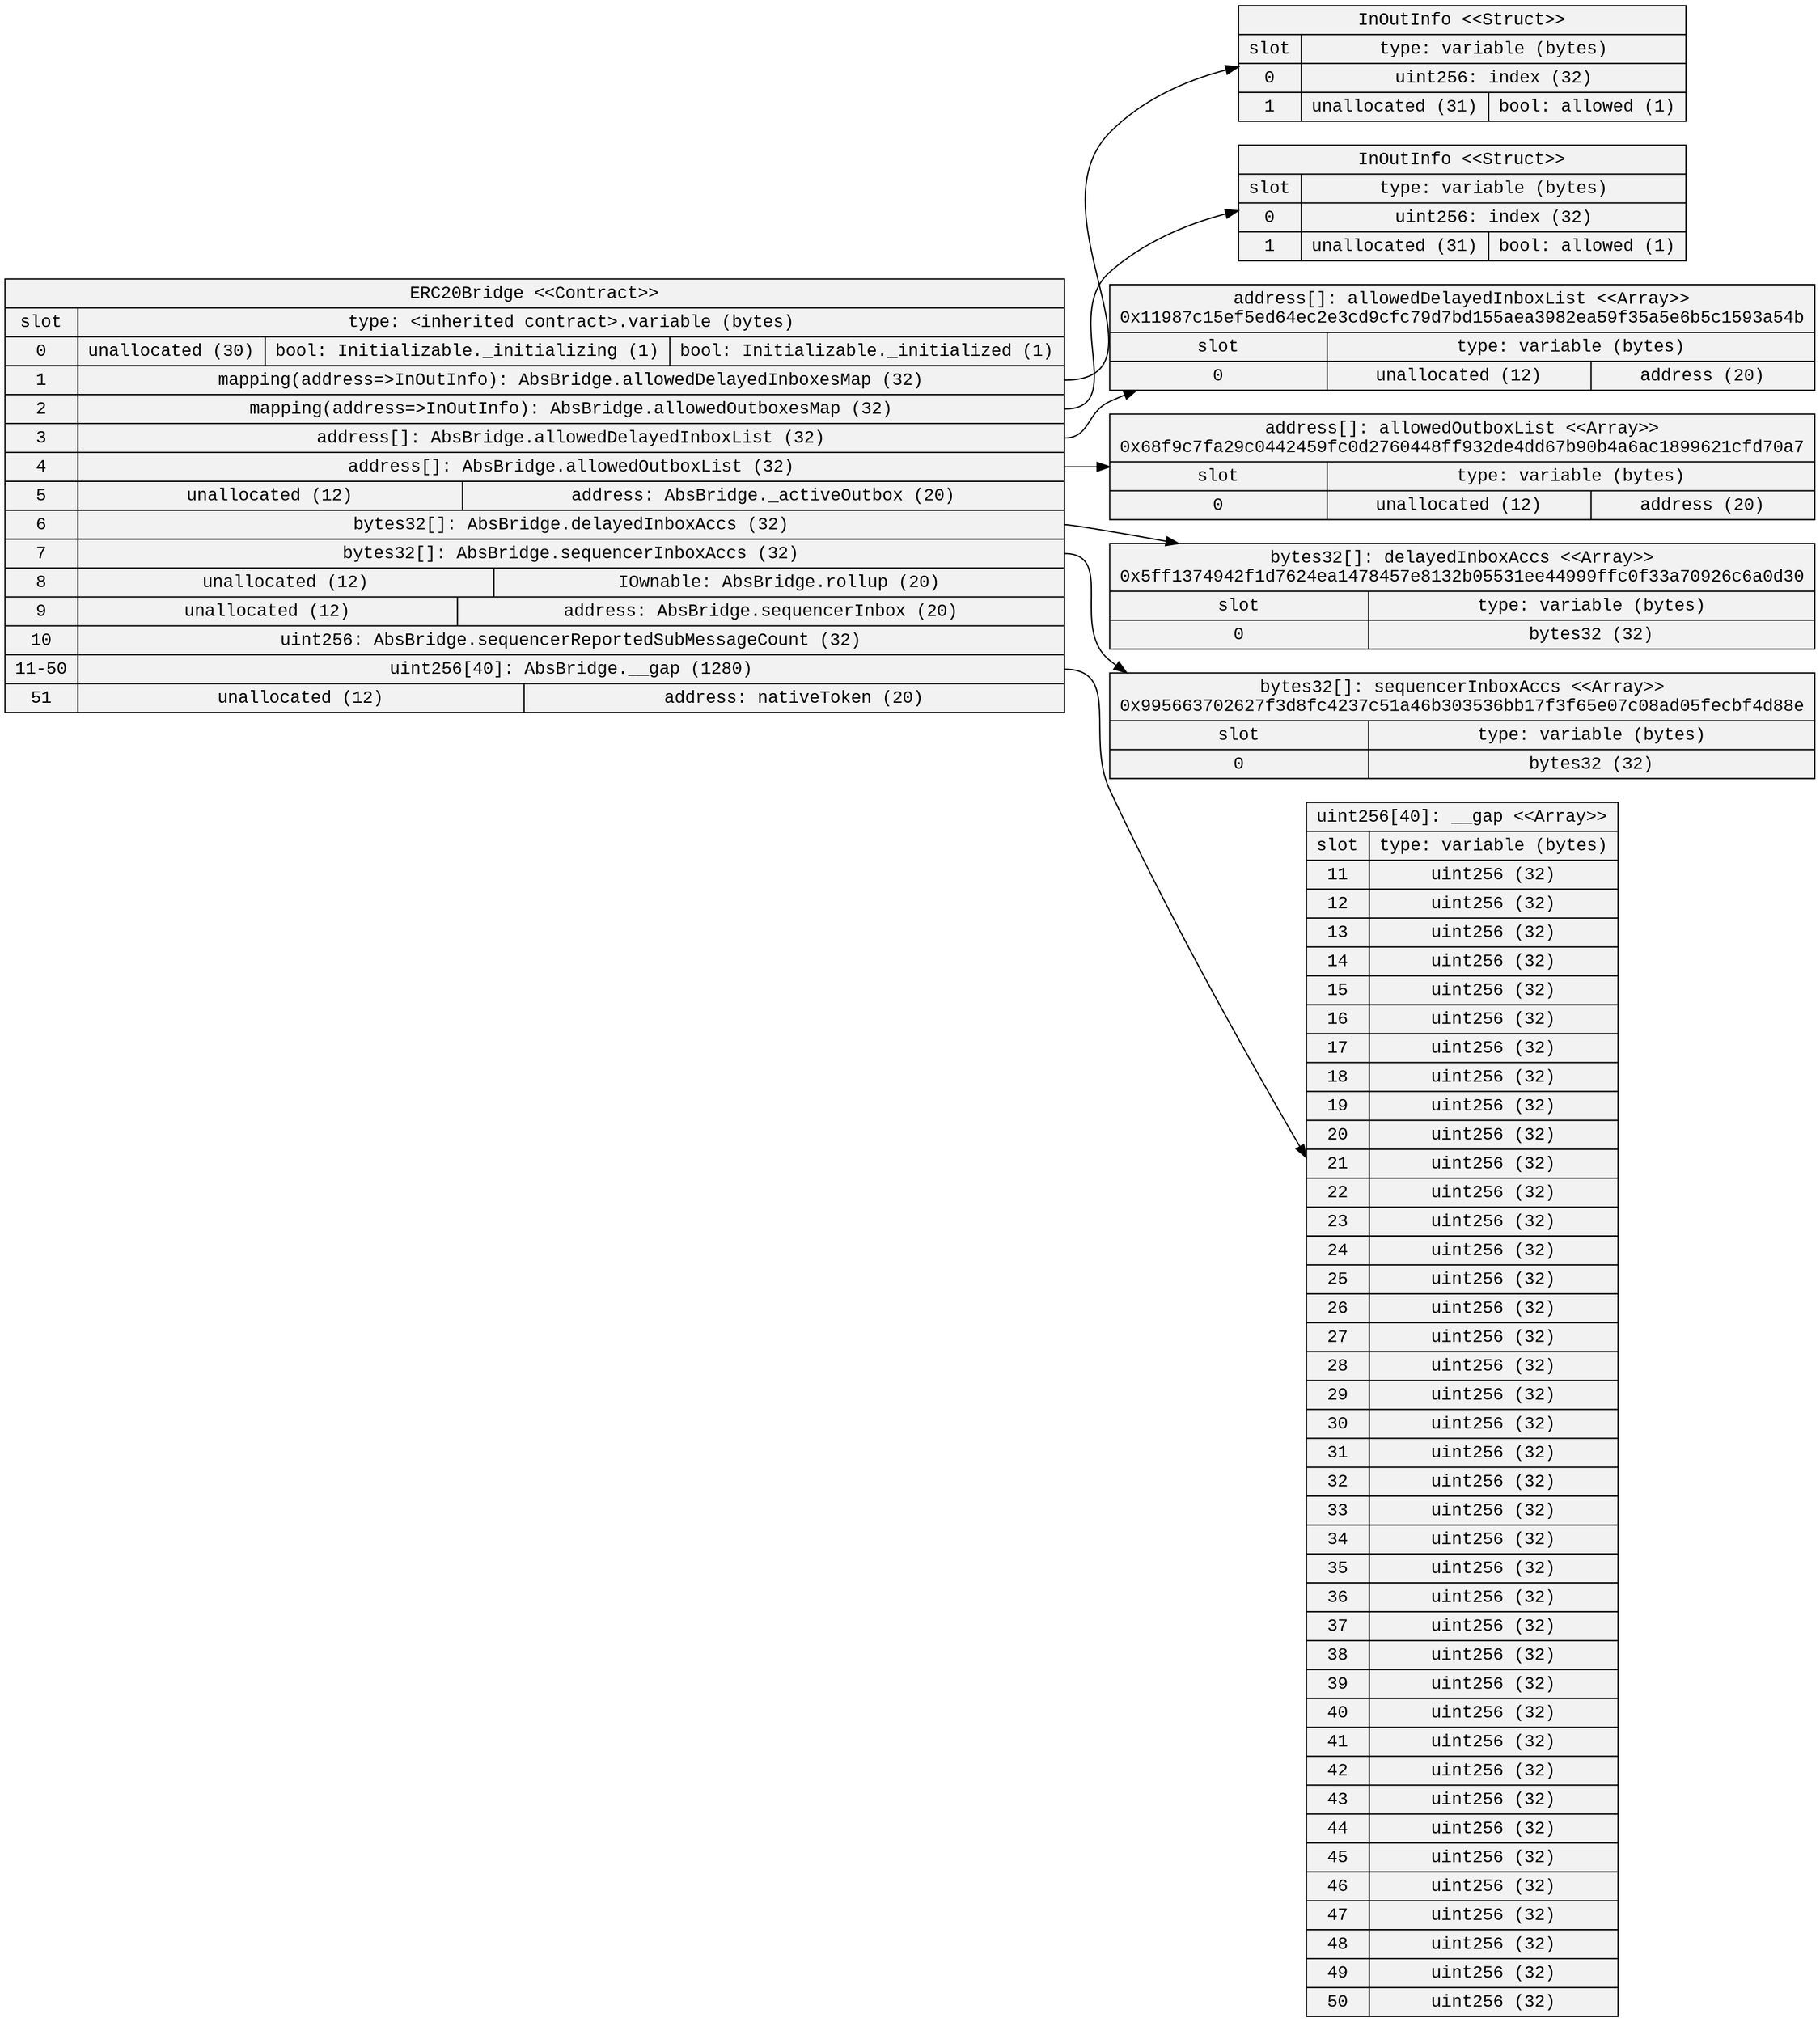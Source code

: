 
digraph StorageDiagram {
rankdir=LR
color=black
arrowhead=open
node [shape=record, style=filled, fillcolor=gray95 fontname="Courier New"]
8 [label="ERC20Bridge \<\<Contract\>\>\n | {{ slot| 0 | 1 | 2 | 3 | 4 | 5 | 6 | 7 | 8 | 9 | 10 | 11-50 | 51 } | { type: \<inherited contract\>.variable (bytes) | {  unallocated (30)  |  bool: Initializable._initializing (1)  |  bool: Initializable._initialized (1) } | { <5> mapping\(address=\>InOutInfo\): AbsBridge.allowedDelayedInboxesMap (32) } | { <8> mapping\(address=\>InOutInfo\): AbsBridge.allowedOutboxesMap (32) } | { <10> address[]: AbsBridge.allowedDelayedInboxList (32) } | { <12> address[]: AbsBridge.allowedOutboxList (32) } | {  unallocated (12)  |  address: AbsBridge._activeOutbox (20) } | { <15> bytes32[]: AbsBridge.delayedInboxAccs (32) } | { <17> bytes32[]: AbsBridge.sequencerInboxAccs (32) } | {  unallocated (12)  |  IOwnable: AbsBridge.rollup (20) } | {  unallocated (12)  |  address: AbsBridge.sequencerInbox (20) } | {  uint256: AbsBridge.sequencerReportedSubMessageCount (32) } | { <61> uint256[40]: AbsBridge.__gap (1280) } | {  unallocated (12)  |  address: nativeToken (20) }}}"]

1 [label="InOutInfo \<\<Struct\>\>\n | {{ slot| 0 | 1 } | { type: variable (bytes) | {  uint256: index (32) } | {  unallocated (31)  |  bool: allowed (1) }}}"]

2 [label="InOutInfo \<\<Struct\>\>\n | {{ slot| 0 | 1 } | { type: variable (bytes) | {  uint256: index (32) } | {  unallocated (31)  |  bool: allowed (1) }}}"]

3 [label="address[]: allowedDelayedInboxList \<\<Array\>\>\n0x11987c15ef5ed64ec2e3cd9cfc79d7bd155aea3982ea59f35a5e6b5c1593a54b | {{ slot| 0 } | { type: variable (bytes) | {  unallocated (12)  |  address (20) }}}"]

4 [label="address[]: allowedOutboxList \<\<Array\>\>\n0x68f9c7fa29c0442459fc0d2760448ff932de4dd67b90b4a6ac1899621cfd70a7 | {{ slot| 0 } | { type: variable (bytes) | {  unallocated (12)  |  address (20) }}}"]

5 [label="bytes32[]: delayedInboxAccs \<\<Array\>\>\n0x5ff1374942f1d7624ea1478457e8132b05531ee44999ffc0f33a70926c6a0d30 | {{ slot| 0 } | { type: variable (bytes) | {  bytes32 (32) }}}"]

6 [label="bytes32[]: sequencerInboxAccs \<\<Array\>\>\n0x995663702627f3d8fc4237c51a46b303536bb17f3f65e07c08ad05fecbf4d88e | {{ slot| 0 } | { type: variable (bytes) | {  bytes32 (32) }}}"]

7 [label="uint256[40]: __gap \<\<Array\>\>\n | {{ slot| 11 | 12 | 13 | 14 | 15 | 16 | 17 | 18 | 19 | 20 | 21 | 22 | 23 | 24 | 25 | 26 | 27 | 28 | 29 | 30 | 31 | 32 | 33 | 34 | 35 | 36 | 37 | 38 | 39 | 40 | 41 | 42 | 43 | 44 | 45 | 46 | 47 | 48 | 49 | 50 } | { type: variable (bytes) | {  uint256 (32) } | {  uint256 (32) } | {  uint256 (32) } | {  uint256 (32) } | {  uint256 (32) } | {  uint256 (32) } | {  uint256 (32) } | {  uint256 (32) } | {  uint256 (32) } | {  uint256 (32) } | {  uint256 (32) } | {  uint256 (32) } | {  uint256 (32) } | {  uint256 (32) } | {  uint256 (32) } | {  uint256 (32) } | {  uint256 (32) } | {  uint256 (32) } | {  uint256 (32) } | {  uint256 (32) } | {  uint256 (32) } | {  uint256 (32) } | {  uint256 (32) } | {  uint256 (32) } | {  uint256 (32) } | {  uint256 (32) } | {  uint256 (32) } | {  uint256 (32) } | {  uint256 (32) } | {  uint256 (32) } | {  uint256 (32) } | {  uint256 (32) } | {  uint256 (32) } | {  uint256 (32) } | {  uint256 (32) } | {  uint256 (32) } | {  uint256 (32) } | {  uint256 (32) } | {  uint256 (32) } | {  uint256 (32) }}}"]

 8:5 -> 1
 8:8 -> 2
 8:10 -> 3
 8:12 -> 4
 8:15 -> 5
 8:17 -> 6
 8:61 -> 7
}